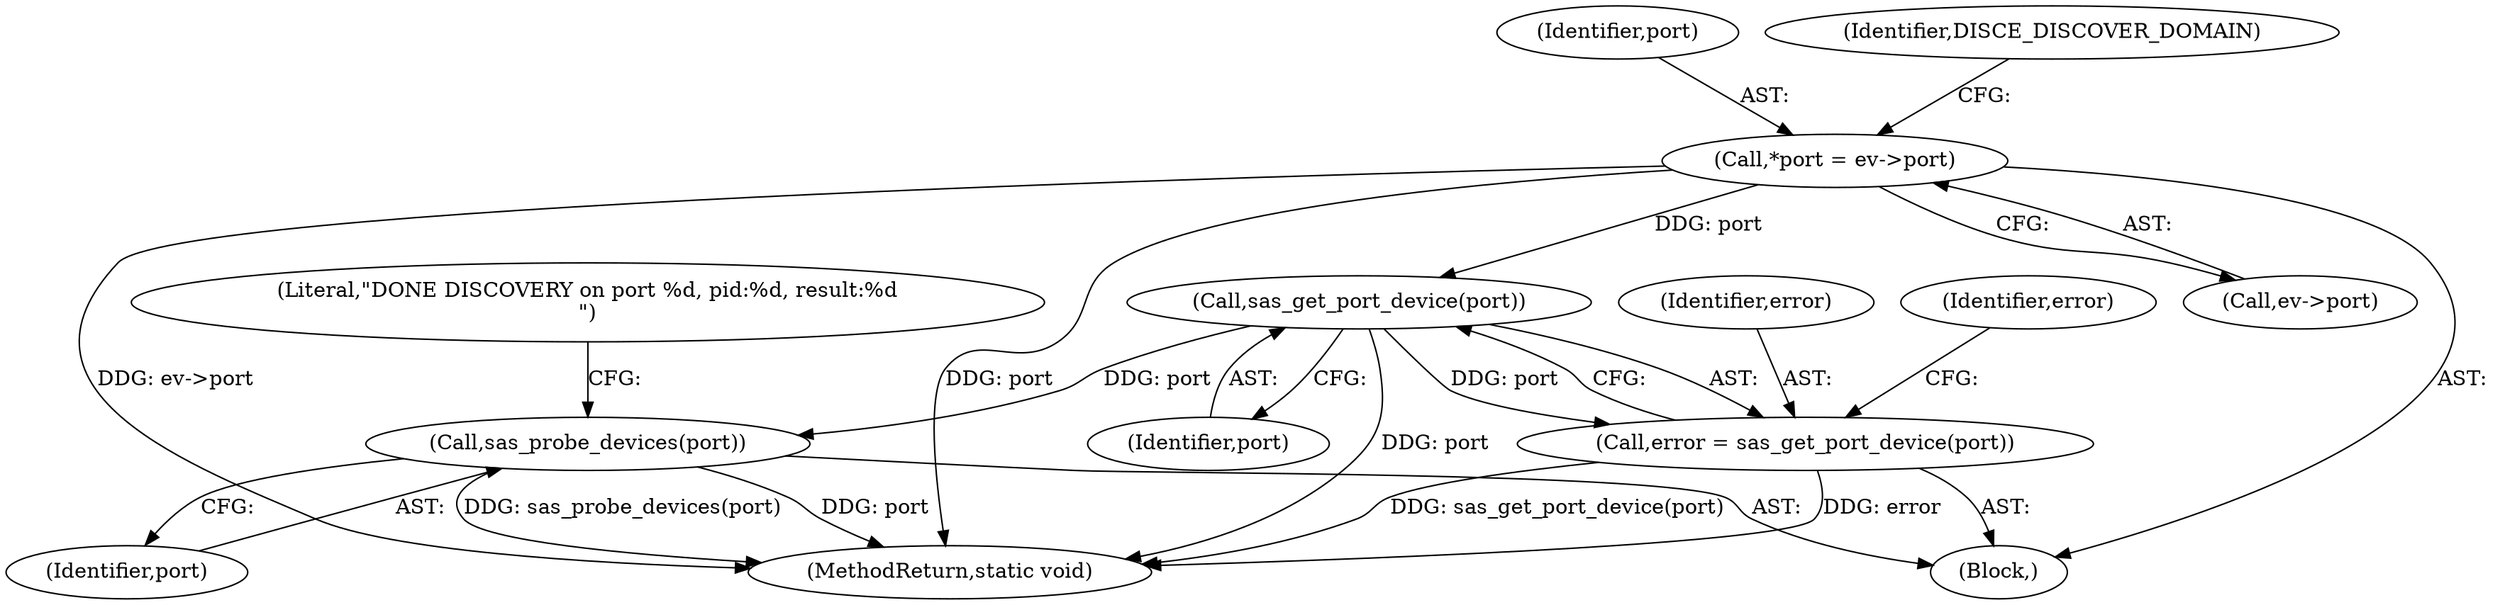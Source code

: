 digraph "0_linux_0558f33c06bb910e2879e355192227a8e8f0219d_1@pointer" {
"1000115" [label="(Call,*port = ev->port)"];
"1000135" [label="(Call,sas_get_port_device(port))"];
"1000133" [label="(Call,error = sas_get_port_device(port))"];
"1000222" [label="(Call,sas_probe_devices(port))"];
"1000136" [label="(Identifier,port)"];
"1000135" [label="(Call,sas_get_port_device(port))"];
"1000134" [label="(Identifier,error)"];
"1000232" [label="(MethodReturn,static void)"];
"1000223" [label="(Identifier,port)"];
"1000115" [label="(Call,*port = ev->port)"];
"1000116" [label="(Identifier,port)"];
"1000117" [label="(Call,ev->port)"];
"1000133" [label="(Call,error = sas_get_port_device(port))"];
"1000138" [label="(Identifier,error)"];
"1000121" [label="(Identifier,DISCE_DISCOVER_DOMAIN)"];
"1000225" [label="(Literal,\"DONE DISCOVERY on port %d, pid:%d, result:%d\n\")"];
"1000222" [label="(Call,sas_probe_devices(port))"];
"1000103" [label="(Block,)"];
"1000115" -> "1000103"  [label="AST: "];
"1000115" -> "1000117"  [label="CFG: "];
"1000116" -> "1000115"  [label="AST: "];
"1000117" -> "1000115"  [label="AST: "];
"1000121" -> "1000115"  [label="CFG: "];
"1000115" -> "1000232"  [label="DDG: ev->port"];
"1000115" -> "1000232"  [label="DDG: port"];
"1000115" -> "1000135"  [label="DDG: port"];
"1000135" -> "1000133"  [label="AST: "];
"1000135" -> "1000136"  [label="CFG: "];
"1000136" -> "1000135"  [label="AST: "];
"1000133" -> "1000135"  [label="CFG: "];
"1000135" -> "1000232"  [label="DDG: port"];
"1000135" -> "1000133"  [label="DDG: port"];
"1000135" -> "1000222"  [label="DDG: port"];
"1000133" -> "1000103"  [label="AST: "];
"1000134" -> "1000133"  [label="AST: "];
"1000138" -> "1000133"  [label="CFG: "];
"1000133" -> "1000232"  [label="DDG: error"];
"1000133" -> "1000232"  [label="DDG: sas_get_port_device(port)"];
"1000222" -> "1000103"  [label="AST: "];
"1000222" -> "1000223"  [label="CFG: "];
"1000223" -> "1000222"  [label="AST: "];
"1000225" -> "1000222"  [label="CFG: "];
"1000222" -> "1000232"  [label="DDG: port"];
"1000222" -> "1000232"  [label="DDG: sas_probe_devices(port)"];
}
